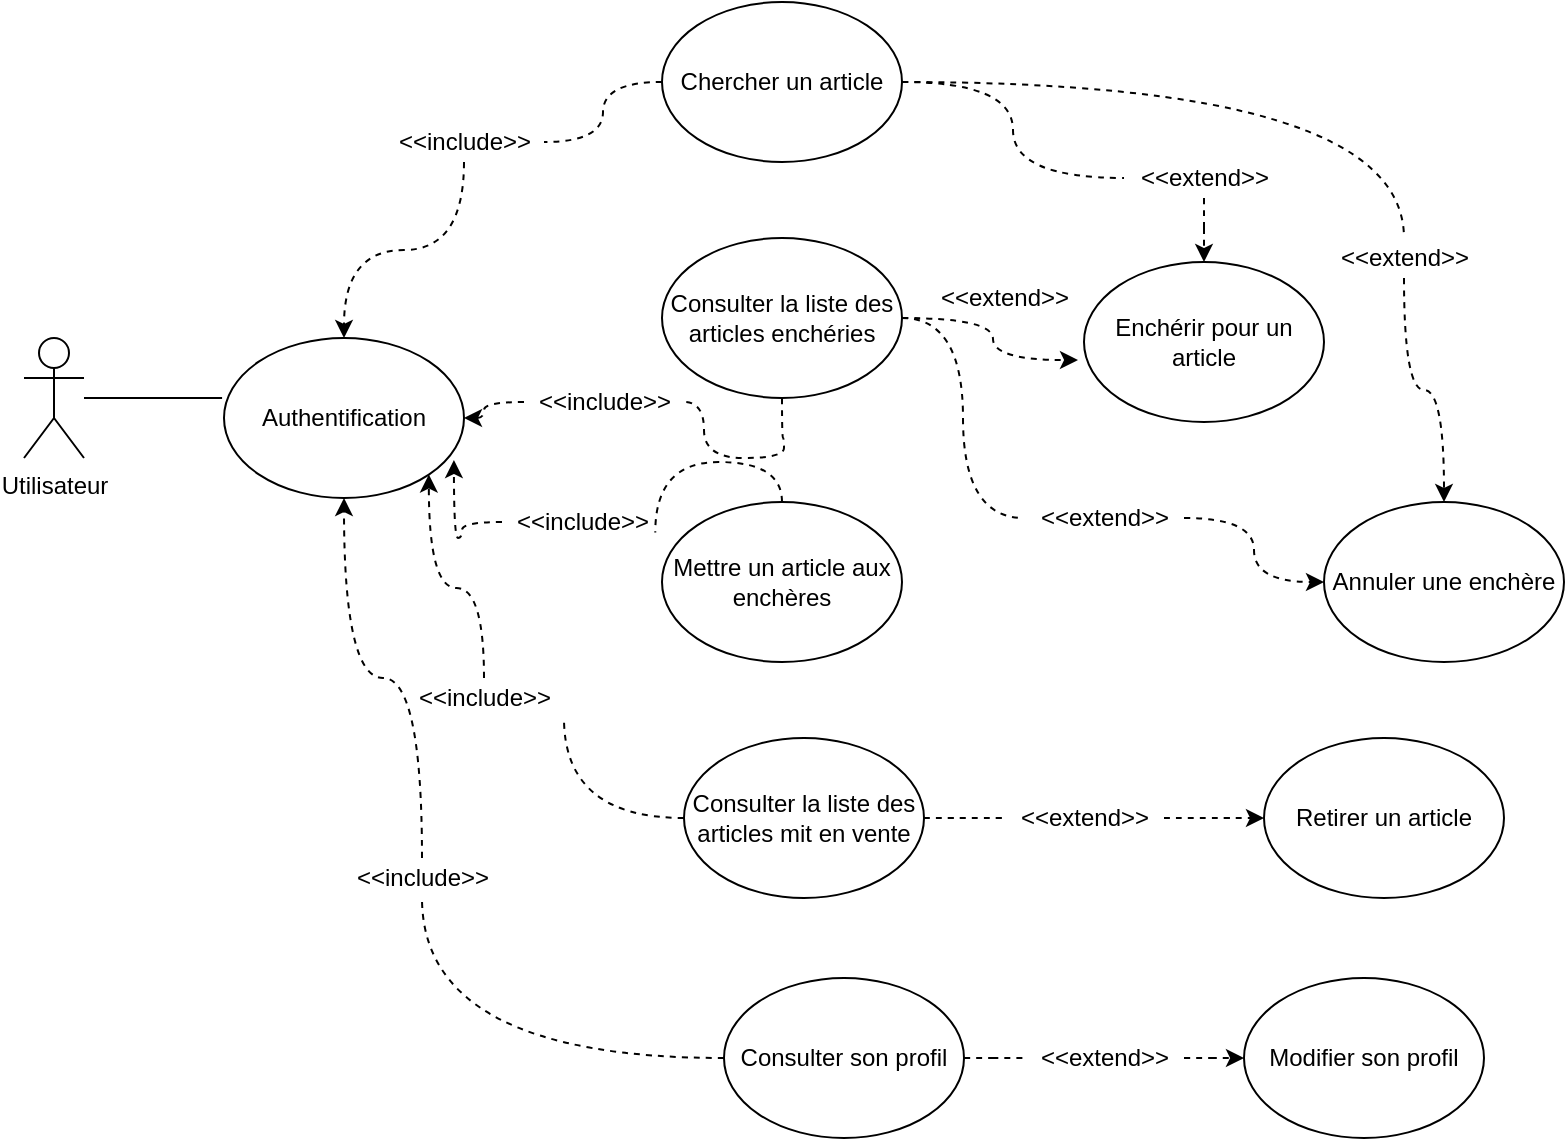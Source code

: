 <mxfile version="18.1.1" type="device"><diagram id="97bLHCEfBkBLMX-WoAaC" name="Page-1"><mxGraphModel dx="827" dy="452" grid="1" gridSize="10" guides="1" tooltips="1" connect="1" arrows="1" fold="1" page="1" pageScale="1" pageWidth="827" pageHeight="1169" math="0" shadow="0"><root><mxCell id="0"/><mxCell id="1" parent="0"/><mxCell id="A0nYKVNiBro-Tq8of-t9-14" style="edgeStyle=orthogonalEdgeStyle;rounded=0;orthogonalLoop=1;jettySize=auto;html=1;entryX=-0.008;entryY=0.375;entryDx=0;entryDy=0;entryPerimeter=0;endArrow=none;endFill=0;" parent="1" source="A0nYKVNiBro-Tq8of-t9-6" target="A0nYKVNiBro-Tq8of-t9-11" edge="1"><mxGeometry relative="1" as="geometry"/></mxCell><mxCell id="A0nYKVNiBro-Tq8of-t9-6" value="Utilisateur" style="shape=umlActor;verticalLabelPosition=bottom;verticalAlign=top;html=1;outlineConnect=0;" parent="1" vertex="1"><mxGeometry x="40" y="180" width="30" height="60" as="geometry"/></mxCell><mxCell id="A0nYKVNiBro-Tq8of-t9-19" style="edgeStyle=orthogonalEdgeStyle;curved=1;rounded=0;orthogonalLoop=1;jettySize=auto;html=1;dashed=1;startArrow=none;startFill=0;endArrow=classic;endFill=1;" parent="1" source="A0nYKVNiBro-Tq8of-t9-34" target="A0nYKVNiBro-Tq8of-t9-11" edge="1"><mxGeometry relative="1" as="geometry"/></mxCell><mxCell id="A0nYKVNiBro-Tq8of-t9-23" style="edgeStyle=orthogonalEdgeStyle;curved=1;rounded=0;orthogonalLoop=1;jettySize=auto;html=1;dashed=1;startArrow=none;startFill=0;endArrow=classic;endFill=1;" parent="1" source="A0nYKVNiBro-Tq8of-t9-58" target="A0nYKVNiBro-Tq8of-t9-10" edge="1"><mxGeometry relative="1" as="geometry"/></mxCell><mxCell id="A0nYKVNiBro-Tq8of-t9-24" style="edgeStyle=orthogonalEdgeStyle;curved=1;rounded=0;orthogonalLoop=1;jettySize=auto;html=1;dashed=1;startArrow=none;startFill=0;endArrow=classic;endFill=1;entryX=0.5;entryY=0;entryDx=0;entryDy=0;" parent="1" source="A0nYKVNiBro-Tq8of-t9-56" target="A0nYKVNiBro-Tq8of-t9-15" edge="1"><mxGeometry relative="1" as="geometry"><mxPoint x="620" y="220" as="targetPoint"/></mxGeometry></mxCell><mxCell id="A0nYKVNiBro-Tq8of-t9-8" value="&lt;p&gt;Chercher un article&lt;/p&gt;" style="ellipse;whiteSpace=wrap;html=1;" parent="1" vertex="1"><mxGeometry x="359" y="12" width="120" height="80" as="geometry"/></mxCell><mxCell id="A0nYKVNiBro-Tq8of-t9-17" style="edgeStyle=orthogonalEdgeStyle;rounded=0;orthogonalLoop=1;jettySize=auto;html=1;entryX=0.958;entryY=0.763;entryDx=0;entryDy=0;entryPerimeter=0;endArrow=classic;endFill=1;startArrow=none;startFill=0;curved=1;dashed=1;" parent="1" source="A0nYKVNiBro-Tq8of-t9-38" target="A0nYKVNiBro-Tq8of-t9-11" edge="1"><mxGeometry relative="1" as="geometry"/></mxCell><mxCell id="A0nYKVNiBro-Tq8of-t9-9" value="&lt;p&gt;Mettre un article aux enchères&lt;/p&gt;" style="ellipse;whiteSpace=wrap;html=1;" parent="1" vertex="1"><mxGeometry x="359" y="262" width="120" height="80" as="geometry"/></mxCell><mxCell id="A0nYKVNiBro-Tq8of-t9-10" value="Enchérir pour un article" style="ellipse;whiteSpace=wrap;html=1;" parent="1" vertex="1"><mxGeometry x="570" y="142" width="120" height="80" as="geometry"/></mxCell><mxCell id="A0nYKVNiBro-Tq8of-t9-11" value="Authentification" style="ellipse;whiteSpace=wrap;html=1;" parent="1" vertex="1"><mxGeometry x="140" y="180" width="120" height="80" as="geometry"/></mxCell><mxCell id="A0nYKVNiBro-Tq8of-t9-20" style="edgeStyle=orthogonalEdgeStyle;curved=1;rounded=0;orthogonalLoop=1;jettySize=auto;html=1;entryX=0.5;entryY=1;entryDx=0;entryDy=0;dashed=1;startArrow=none;startFill=0;endArrow=classic;endFill=1;" parent="1" source="A0nYKVNiBro-Tq8of-t9-42" target="A0nYKVNiBro-Tq8of-t9-11" edge="1"><mxGeometry relative="1" as="geometry"/></mxCell><mxCell id="A0nYKVNiBro-Tq8of-t9-25" value="" style="edgeStyle=orthogonalEdgeStyle;curved=1;rounded=0;orthogonalLoop=1;jettySize=auto;html=1;dashed=1;startArrow=none;startFill=0;endArrow=classic;endFill=1;" parent="1" source="A0nYKVNiBro-Tq8of-t9-50" target="A0nYKVNiBro-Tq8of-t9-16" edge="1"><mxGeometry relative="1" as="geometry"/></mxCell><mxCell id="A0nYKVNiBro-Tq8of-t9-12" value="Consulter son profil" style="ellipse;whiteSpace=wrap;html=1;" parent="1" vertex="1"><mxGeometry x="390" y="500" width="120" height="80" as="geometry"/></mxCell><mxCell id="A0nYKVNiBro-Tq8of-t9-18" style="edgeStyle=orthogonalEdgeStyle;curved=1;rounded=0;orthogonalLoop=1;jettySize=auto;html=1;entryX=1;entryY=0.5;entryDx=0;entryDy=0;dashed=1;startArrow=none;startFill=0;endArrow=classic;endFill=1;" parent="1" source="A0nYKVNiBro-Tq8of-t9-36" target="A0nYKVNiBro-Tq8of-t9-11" edge="1"><mxGeometry relative="1" as="geometry"/></mxCell><mxCell id="A0nYKVNiBro-Tq8of-t9-21" style="edgeStyle=orthogonalEdgeStyle;curved=1;rounded=0;orthogonalLoop=1;jettySize=auto;html=1;entryX=-0.025;entryY=0.613;entryDx=0;entryDy=0;entryPerimeter=0;dashed=1;startArrow=none;startFill=0;endArrow=classic;endFill=1;" parent="1" source="A0nYKVNiBro-Tq8of-t9-13" target="A0nYKVNiBro-Tq8of-t9-10" edge="1"><mxGeometry relative="1" as="geometry"/></mxCell><mxCell id="A0nYKVNiBro-Tq8of-t9-22" style="edgeStyle=orthogonalEdgeStyle;curved=1;rounded=0;orthogonalLoop=1;jettySize=auto;html=1;entryX=0;entryY=0.5;entryDx=0;entryDy=0;dashed=1;startArrow=none;startFill=0;endArrow=classic;endFill=1;" parent="1" source="A0nYKVNiBro-Tq8of-t9-54" target="A0nYKVNiBro-Tq8of-t9-15" edge="1"><mxGeometry relative="1" as="geometry"/></mxCell><mxCell id="A0nYKVNiBro-Tq8of-t9-13" value="Consulter la liste des articles enchéries" style="ellipse;whiteSpace=wrap;html=1;" parent="1" vertex="1"><mxGeometry x="359" y="130" width="120" height="80" as="geometry"/></mxCell><mxCell id="A0nYKVNiBro-Tq8of-t9-15" value="Annuler une enchère" style="ellipse;whiteSpace=wrap;html=1;" parent="1" vertex="1"><mxGeometry x="690" y="262" width="120" height="80" as="geometry"/></mxCell><mxCell id="A0nYKVNiBro-Tq8of-t9-16" value="Modifier son profil" style="ellipse;whiteSpace=wrap;html=1;" parent="1" vertex="1"><mxGeometry x="650" y="500" width="120" height="80" as="geometry"/></mxCell><mxCell id="A0nYKVNiBro-Tq8of-t9-31" style="edgeStyle=orthogonalEdgeStyle;curved=1;rounded=0;orthogonalLoop=1;jettySize=auto;html=1;entryX=1;entryY=1;entryDx=0;entryDy=0;dashed=1;startArrow=none;startFill=0;endArrow=classic;endFill=1;" parent="1" source="A0nYKVNiBro-Tq8of-t9-40" target="A0nYKVNiBro-Tq8of-t9-11" edge="1"><mxGeometry relative="1" as="geometry"/></mxCell><mxCell id="A0nYKVNiBro-Tq8of-t9-33" style="edgeStyle=orthogonalEdgeStyle;curved=1;rounded=0;orthogonalLoop=1;jettySize=auto;html=1;dashed=1;startArrow=none;startFill=0;endArrow=classic;endFill=1;" parent="1" source="A0nYKVNiBro-Tq8of-t9-52" target="A0nYKVNiBro-Tq8of-t9-32" edge="1"><mxGeometry relative="1" as="geometry"/></mxCell><mxCell id="A0nYKVNiBro-Tq8of-t9-30" value="Consulter la liste des articles mit en vente" style="ellipse;whiteSpace=wrap;html=1;" parent="1" vertex="1"><mxGeometry x="370" y="380" width="120" height="80" as="geometry"/></mxCell><mxCell id="A0nYKVNiBro-Tq8of-t9-32" value="Retirer un article" style="ellipse;whiteSpace=wrap;html=1;" parent="1" vertex="1"><mxGeometry x="660" y="380" width="120" height="80" as="geometry"/></mxCell><mxCell id="A0nYKVNiBro-Tq8of-t9-34" value="&amp;lt;&amp;lt;include&amp;gt;&amp;gt;" style="text;html=1;align=center;verticalAlign=middle;resizable=0;points=[];autosize=1;strokeColor=none;fillColor=none;" parent="1" vertex="1"><mxGeometry x="220" y="72" width="80" height="20" as="geometry"/></mxCell><mxCell id="A0nYKVNiBro-Tq8of-t9-35" value="" style="edgeStyle=orthogonalEdgeStyle;curved=1;rounded=0;orthogonalLoop=1;jettySize=auto;html=1;dashed=1;startArrow=none;startFill=0;endArrow=none;endFill=1;" parent="1" source="A0nYKVNiBro-Tq8of-t9-8" target="A0nYKVNiBro-Tq8of-t9-34" edge="1"><mxGeometry relative="1" as="geometry"><mxPoint x="359" y="52" as="sourcePoint"/><mxPoint x="210" y="182" as="targetPoint"/></mxGeometry></mxCell><mxCell id="A0nYKVNiBro-Tq8of-t9-36" value="&amp;lt;&amp;lt;include&amp;gt;&amp;gt;" style="text;html=1;align=center;verticalAlign=middle;resizable=0;points=[];autosize=1;strokeColor=none;fillColor=none;" parent="1" vertex="1"><mxGeometry x="290" y="202" width="80" height="20" as="geometry"/></mxCell><mxCell id="A0nYKVNiBro-Tq8of-t9-37" value="" style="edgeStyle=orthogonalEdgeStyle;curved=1;rounded=0;orthogonalLoop=1;jettySize=auto;html=1;entryX=1;entryY=0.5;entryDx=0;entryDy=0;dashed=1;startArrow=none;startFill=0;endArrow=none;endFill=1;" parent="1" source="A0nYKVNiBro-Tq8of-t9-13" target="A0nYKVNiBro-Tq8of-t9-36" edge="1"><mxGeometry relative="1" as="geometry"><mxPoint x="359" y="170" as="sourcePoint"/><mxPoint x="270" y="222" as="targetPoint"/><Array as="points"><mxPoint x="419" y="230"/><mxPoint x="420" y="230"/><mxPoint x="420" y="240"/><mxPoint x="380" y="240"/><mxPoint x="380" y="212"/></Array></mxGeometry></mxCell><mxCell id="A0nYKVNiBro-Tq8of-t9-38" value="&amp;lt;&amp;lt;include&amp;gt;&amp;gt;" style="text;html=1;align=center;verticalAlign=middle;resizable=0;points=[];autosize=1;strokeColor=none;fillColor=none;" parent="1" vertex="1"><mxGeometry x="279" y="262" width="80" height="20" as="geometry"/></mxCell><mxCell id="A0nYKVNiBro-Tq8of-t9-39" value="" style="edgeStyle=orthogonalEdgeStyle;rounded=0;orthogonalLoop=1;jettySize=auto;html=1;entryX=0.958;entryY=0.763;entryDx=0;entryDy=0;entryPerimeter=0;endArrow=none;endFill=1;startArrow=none;startFill=0;curved=1;dashed=1;" parent="1" source="A0nYKVNiBro-Tq8of-t9-9" target="A0nYKVNiBro-Tq8of-t9-38" edge="1"><mxGeometry relative="1" as="geometry"><mxPoint x="359" y="302" as="sourcePoint"/><mxPoint x="264.96" y="243.04" as="targetPoint"/></mxGeometry></mxCell><mxCell id="A0nYKVNiBro-Tq8of-t9-40" value="&amp;lt;&amp;lt;include&amp;gt;&amp;gt;" style="text;html=1;align=center;verticalAlign=middle;resizable=0;points=[];autosize=1;strokeColor=none;fillColor=none;" parent="1" vertex="1"><mxGeometry x="230" y="350" width="80" height="20" as="geometry"/></mxCell><mxCell id="A0nYKVNiBro-Tq8of-t9-41" value="" style="edgeStyle=orthogonalEdgeStyle;curved=1;rounded=0;orthogonalLoop=1;jettySize=auto;html=1;entryX=1;entryY=1;entryDx=0;entryDy=0;dashed=1;startArrow=none;startFill=0;endArrow=none;endFill=1;" parent="1" source="A0nYKVNiBro-Tq8of-t9-30" target="A0nYKVNiBro-Tq8of-t9-40" edge="1"><mxGeometry relative="1" as="geometry"><mxPoint x="370" y="420" as="sourcePoint"/><mxPoint x="242.426" y="248.284" as="targetPoint"/></mxGeometry></mxCell><mxCell id="A0nYKVNiBro-Tq8of-t9-42" value="&amp;lt;&amp;lt;include&amp;gt;&amp;gt;" style="text;html=1;align=center;verticalAlign=middle;resizable=0;points=[];autosize=1;strokeColor=none;fillColor=none;" parent="1" vertex="1"><mxGeometry x="199" y="440" width="80" height="20" as="geometry"/></mxCell><mxCell id="A0nYKVNiBro-Tq8of-t9-43" value="" style="edgeStyle=orthogonalEdgeStyle;curved=1;rounded=0;orthogonalLoop=1;jettySize=auto;html=1;entryX=0.5;entryY=1;entryDx=0;entryDy=0;dashed=1;startArrow=none;startFill=0;endArrow=none;endFill=1;" parent="1" source="A0nYKVNiBro-Tq8of-t9-12" target="A0nYKVNiBro-Tq8of-t9-42" edge="1"><mxGeometry relative="1" as="geometry"><mxPoint x="390" y="540" as="sourcePoint"/><mxPoint x="200" y="260" as="targetPoint"/></mxGeometry></mxCell><mxCell id="A0nYKVNiBro-Tq8of-t9-50" value="&amp;lt;&amp;lt;extend&amp;gt;&amp;gt;" style="text;html=1;align=center;verticalAlign=middle;resizable=0;points=[];autosize=1;strokeColor=none;fillColor=none;" parent="1" vertex="1"><mxGeometry x="540" y="530" width="80" height="20" as="geometry"/></mxCell><mxCell id="A0nYKVNiBro-Tq8of-t9-51" value="" style="edgeStyle=orthogonalEdgeStyle;curved=1;rounded=0;orthogonalLoop=1;jettySize=auto;html=1;dashed=1;startArrow=none;startFill=0;endArrow=none;endFill=1;" parent="1" source="A0nYKVNiBro-Tq8of-t9-12" target="A0nYKVNiBro-Tq8of-t9-50" edge="1"><mxGeometry relative="1" as="geometry"><mxPoint x="510" y="540" as="sourcePoint"/><mxPoint x="650" y="540" as="targetPoint"/></mxGeometry></mxCell><mxCell id="A0nYKVNiBro-Tq8of-t9-52" value="&amp;lt;&amp;lt;extend&amp;gt;&amp;gt;" style="text;html=1;align=center;verticalAlign=middle;resizable=0;points=[];autosize=1;strokeColor=none;fillColor=none;" parent="1" vertex="1"><mxGeometry x="530" y="410" width="80" height="20" as="geometry"/></mxCell><mxCell id="A0nYKVNiBro-Tq8of-t9-53" value="" style="edgeStyle=orthogonalEdgeStyle;curved=1;rounded=0;orthogonalLoop=1;jettySize=auto;html=1;dashed=1;startArrow=none;startFill=0;endArrow=none;endFill=1;" parent="1" source="A0nYKVNiBro-Tq8of-t9-30" target="A0nYKVNiBro-Tq8of-t9-52" edge="1"><mxGeometry relative="1" as="geometry"><mxPoint x="490" y="420" as="sourcePoint"/><mxPoint x="660" y="420" as="targetPoint"/></mxGeometry></mxCell><mxCell id="A0nYKVNiBro-Tq8of-t9-54" value="&amp;lt;&amp;lt;extend&amp;gt;&amp;gt;" style="text;html=1;align=center;verticalAlign=middle;resizable=0;points=[];autosize=1;strokeColor=none;fillColor=none;" parent="1" vertex="1"><mxGeometry x="540" y="260" width="80" height="20" as="geometry"/></mxCell><mxCell id="A0nYKVNiBro-Tq8of-t9-55" value="" style="edgeStyle=orthogonalEdgeStyle;curved=1;rounded=0;orthogonalLoop=1;jettySize=auto;html=1;entryX=0;entryY=0.5;entryDx=0;entryDy=0;dashed=1;startArrow=none;startFill=0;endArrow=none;endFill=1;" parent="1" source="A0nYKVNiBro-Tq8of-t9-13" target="A0nYKVNiBro-Tq8of-t9-54" edge="1"><mxGeometry relative="1" as="geometry"><mxPoint x="479" y="170" as="sourcePoint"/><mxPoint x="690" y="302" as="targetPoint"/></mxGeometry></mxCell><mxCell id="A0nYKVNiBro-Tq8of-t9-56" value="&amp;lt;&amp;lt;extend&amp;gt;&amp;gt;" style="text;html=1;align=center;verticalAlign=middle;resizable=0;points=[];autosize=1;strokeColor=none;fillColor=none;" parent="1" vertex="1"><mxGeometry x="690" y="130" width="80" height="20" as="geometry"/></mxCell><mxCell id="A0nYKVNiBro-Tq8of-t9-57" value="" style="edgeStyle=orthogonalEdgeStyle;curved=1;rounded=0;orthogonalLoop=1;jettySize=auto;html=1;dashed=1;startArrow=none;startFill=0;endArrow=none;endFill=1;entryX=0.5;entryY=0;entryDx=0;entryDy=0;" parent="1" source="A0nYKVNiBro-Tq8of-t9-8" target="A0nYKVNiBro-Tq8of-t9-56" edge="1"><mxGeometry relative="1" as="geometry"><mxPoint x="750" y="262" as="targetPoint"/><mxPoint x="479" y="52" as="sourcePoint"/></mxGeometry></mxCell><mxCell id="A0nYKVNiBro-Tq8of-t9-58" value="&amp;lt;&amp;lt;extend&amp;gt;&amp;gt;" style="text;html=1;align=center;verticalAlign=middle;resizable=0;points=[];autosize=1;strokeColor=none;fillColor=none;" parent="1" vertex="1"><mxGeometry x="590" y="90" width="80" height="20" as="geometry"/></mxCell><mxCell id="A0nYKVNiBro-Tq8of-t9-59" value="" style="edgeStyle=orthogonalEdgeStyle;curved=1;rounded=0;orthogonalLoop=1;jettySize=auto;html=1;dashed=1;startArrow=none;startFill=0;endArrow=none;endFill=1;" parent="1" source="A0nYKVNiBro-Tq8of-t9-8" target="A0nYKVNiBro-Tq8of-t9-58" edge="1"><mxGeometry relative="1" as="geometry"><mxPoint x="479" y="52" as="sourcePoint"/><mxPoint x="630" y="142" as="targetPoint"/></mxGeometry></mxCell><mxCell id="A0nYKVNiBro-Tq8of-t9-60" value="&amp;lt;&amp;lt;extend&amp;gt;&amp;gt;" style="text;html=1;align=center;verticalAlign=middle;resizable=0;points=[];autosize=1;strokeColor=none;fillColor=none;" parent="1" vertex="1"><mxGeometry x="490" y="150" width="80" height="20" as="geometry"/></mxCell></root></mxGraphModel></diagram></mxfile>